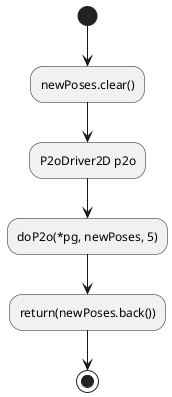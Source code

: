 @startuml

/'
    return adjusted pose
'/

(*) --> "newPoses.clear()"
--> "P2oDriver2D p2o"
--> "doP2o(*pg, newPoses, 5)"
--> "return(newPoses.back())"
--> (*)

@enduml